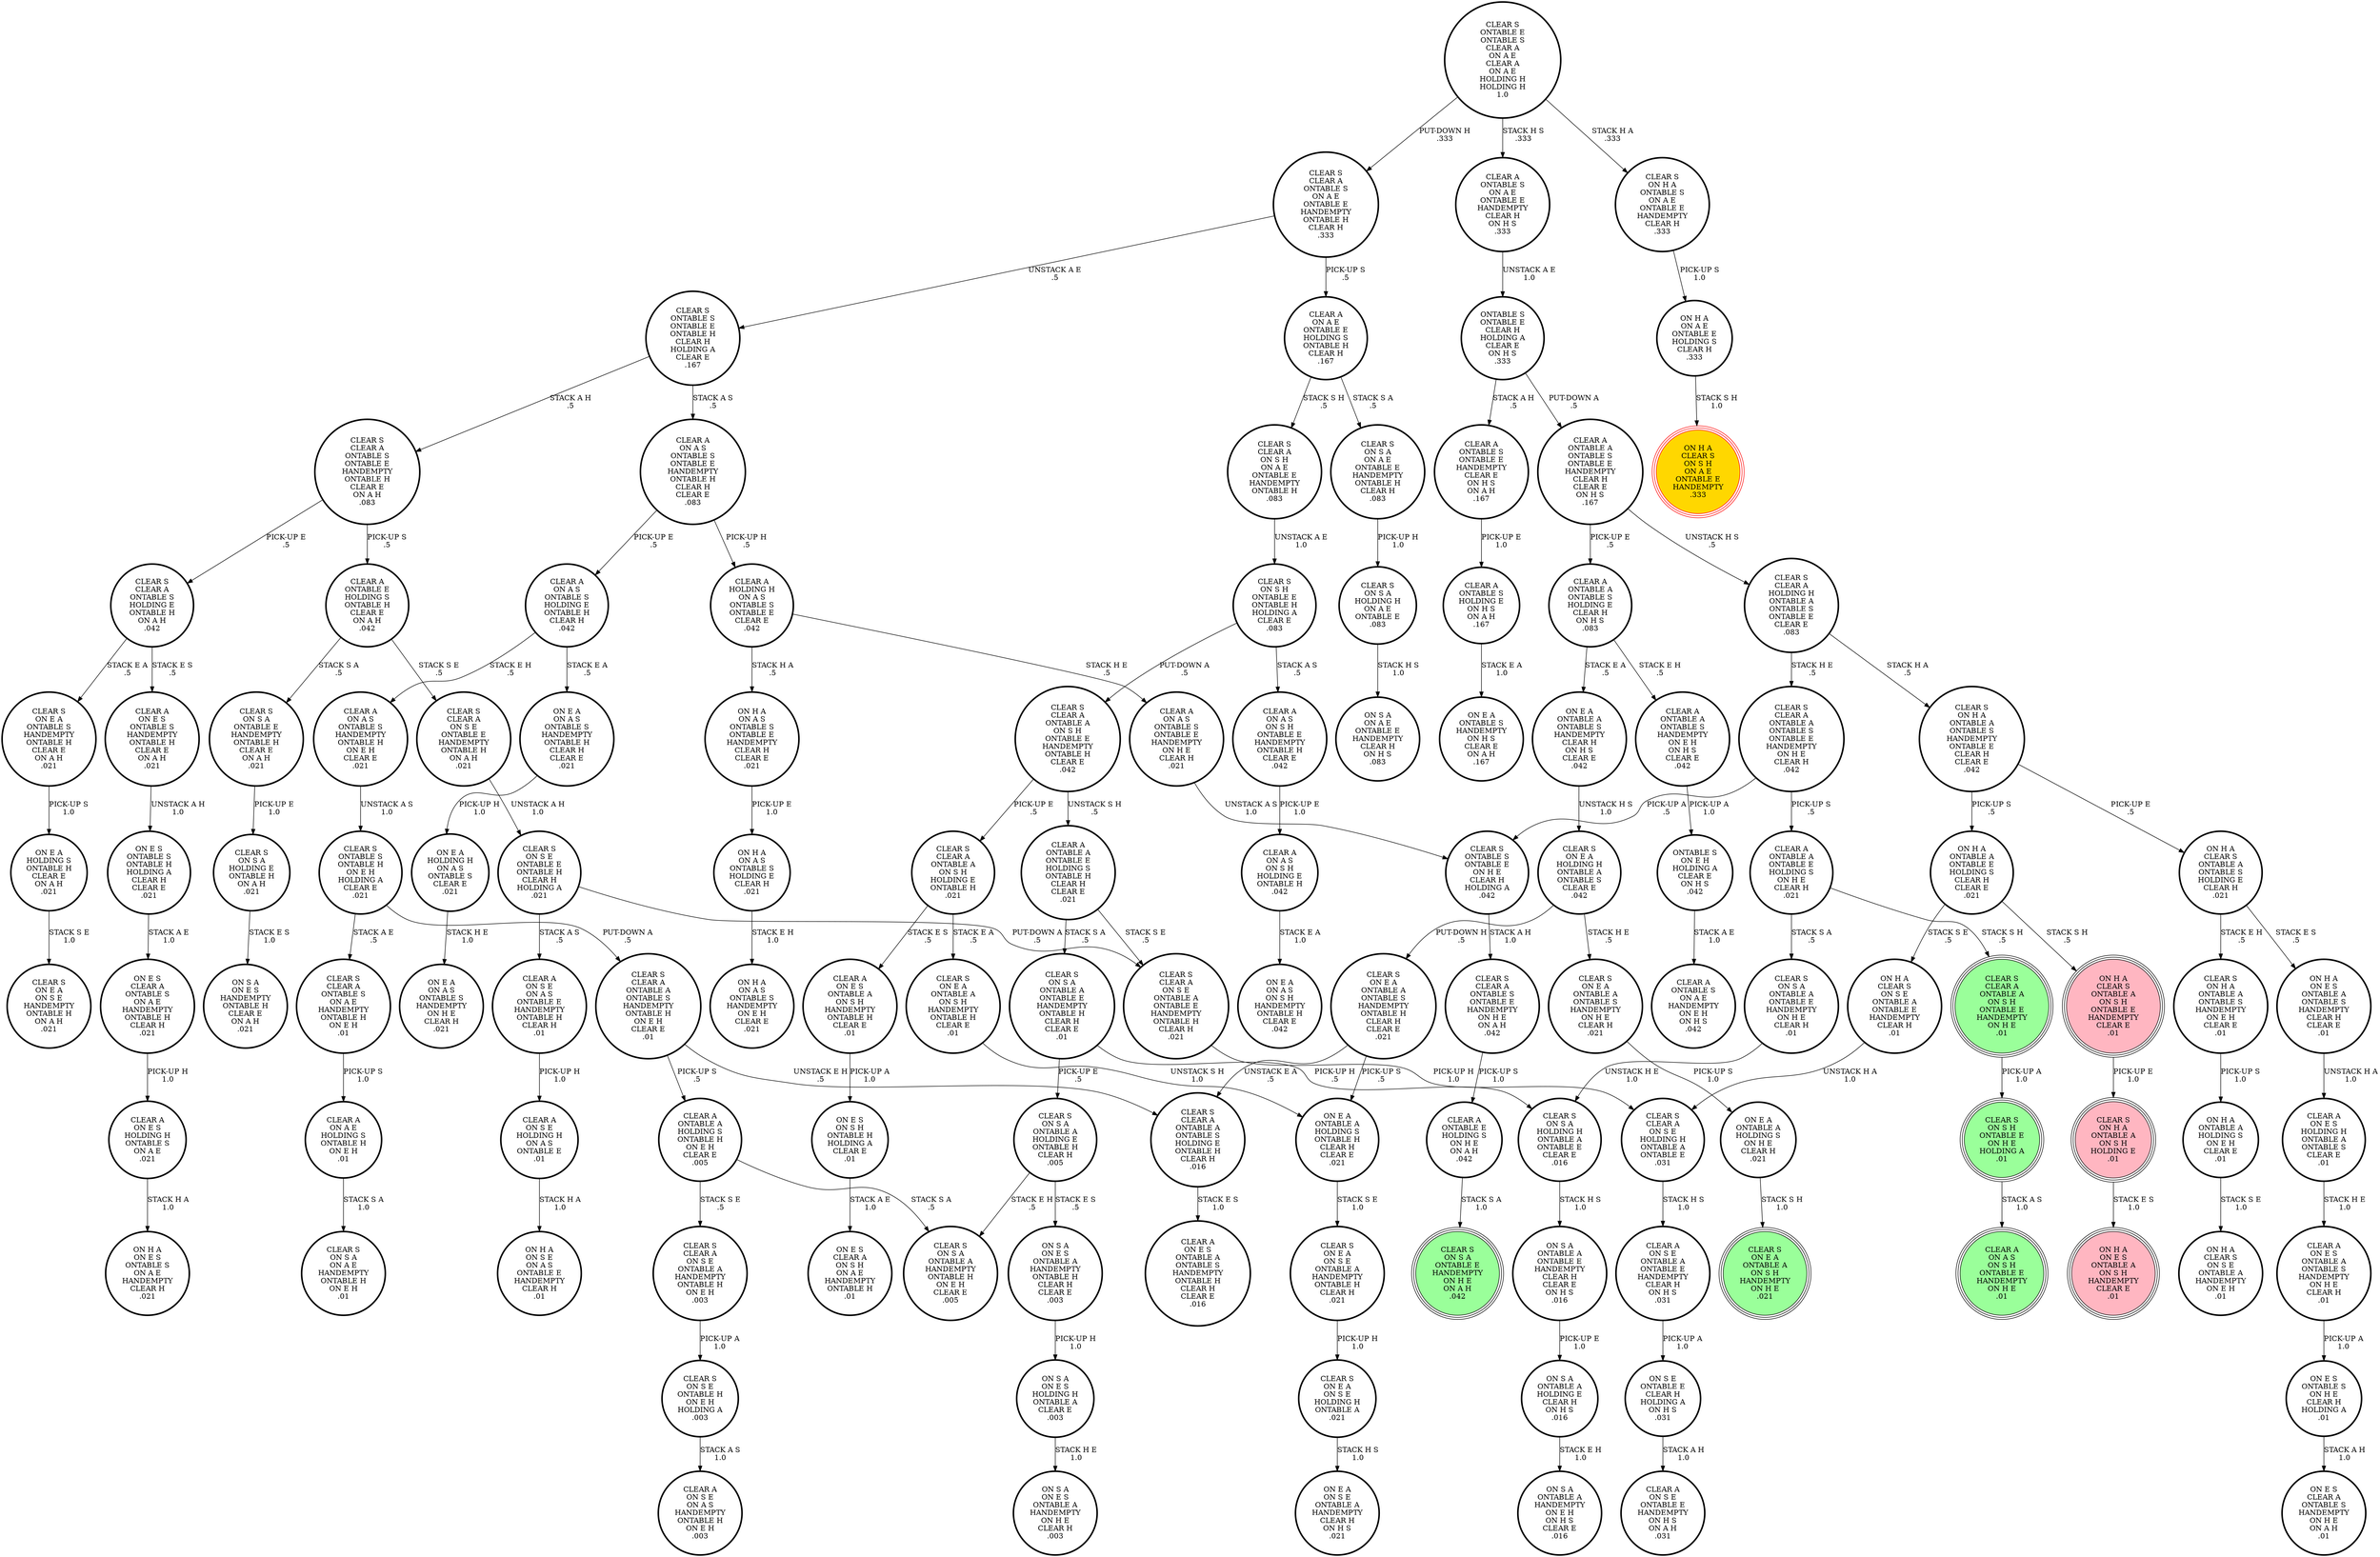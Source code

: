 digraph {
"CLEAR A\nON A S\nON S H\nHOLDING E\nONTABLE H\n.042\n" -> "ON E A\nON A S\nON S H\nHANDEMPTY\nONTABLE H\nCLEAR E\n.042\n"[label="STACK E A\n1.0\n"];
"CLEAR A\nONTABLE A\nONTABLE E\nHOLDING S\nON H E\nCLEAR H\n.021\n" -> "CLEAR S\nON S A\nONTABLE A\nONTABLE E\nHANDEMPTY\nON H E\nCLEAR H\n.01\n"[label="STACK S A\n.5\n"];
"CLEAR A\nONTABLE A\nONTABLE E\nHOLDING S\nON H E\nCLEAR H\n.021\n" -> "CLEAR S\nCLEAR A\nONTABLE A\nON S H\nONTABLE E\nHANDEMPTY\nON H E\n.01\n"[label="STACK S H\n.5\n"];
"ON H A\nON A E\nONTABLE E\nHOLDING S\nCLEAR H\n.333\n" -> "ON H A\nCLEAR S\nON S H\nON A E\nONTABLE E\nHANDEMPTY\n.333\n"[label="STACK S H\n1.0\n"];
"CLEAR S\nON H A\nONTABLE A\nONTABLE S\nHANDEMPTY\nONTABLE E\nCLEAR H\nCLEAR E\n.042\n" -> "ON H A\nONTABLE A\nONTABLE E\nHOLDING S\nCLEAR H\nCLEAR E\n.021\n"[label="PICK-UP S\n.5\n"];
"CLEAR S\nON H A\nONTABLE A\nONTABLE S\nHANDEMPTY\nONTABLE E\nCLEAR H\nCLEAR E\n.042\n" -> "ON H A\nCLEAR S\nONTABLE A\nONTABLE S\nHOLDING E\nCLEAR H\n.021\n"[label="PICK-UP E\n.5\n"];
"CLEAR S\nCLEAR A\nON S H\nON A E\nONTABLE E\nHANDEMPTY\nONTABLE H\n.083\n" -> "CLEAR S\nON S H\nONTABLE E\nONTABLE H\nHOLDING A\nCLEAR E\n.083\n"[label="UNSTACK A E\n1.0\n"];
"CLEAR S\nON E A\nONTABLE A\nONTABLE S\nHANDEMPTY\nON H E\nCLEAR H\n.021\n" -> "ON E A\nONTABLE A\nHOLDING S\nON H E\nCLEAR H\n.021\n"[label="PICK-UP S\n1.0\n"];
"ON E A\nHOLDING H\nON A S\nONTABLE S\nCLEAR E\n.021\n" -> "ON E A\nON A S\nONTABLE S\nHANDEMPTY\nON H E\nCLEAR H\n.021\n"[label="STACK H E\n1.0\n"];
"ON E A\nON A S\nONTABLE S\nHANDEMPTY\nONTABLE H\nCLEAR H\nCLEAR E\n.021\n" -> "ON E A\nHOLDING H\nON A S\nONTABLE S\nCLEAR E\n.021\n"[label="PICK-UP H\n1.0\n"];
"CLEAR S\nON S A\nONTABLE A\nONTABLE E\nHANDEMPTY\nON H E\nCLEAR H\n.01\n" -> "CLEAR S\nON S A\nHOLDING H\nONTABLE A\nONTABLE E\nCLEAR E\n.016\n"[label="UNSTACK H E\n1.0\n"];
"CLEAR S\nCLEAR A\nONTABLE A\nON S H\nONTABLE E\nHANDEMPTY\nON H E\n.01\n" -> "CLEAR S\nON S H\nONTABLE E\nON H E\nHOLDING A\n.01\n"[label="PICK-UP A\n1.0\n"];
"CLEAR S\nCLEAR A\nONTABLE A\nON S H\nHOLDING E\nONTABLE H\n.021\n" -> "CLEAR S\nON E A\nONTABLE A\nON S H\nHANDEMPTY\nONTABLE H\nCLEAR E\n.01\n"[label="STACK E A\n.5\n"];
"CLEAR S\nCLEAR A\nONTABLE A\nON S H\nHOLDING E\nONTABLE H\n.021\n" -> "CLEAR A\nON E S\nONTABLE A\nON S H\nHANDEMPTY\nONTABLE H\nCLEAR E\n.01\n"[label="STACK E S\n.5\n"];
"CLEAR S\nON E A\nON S E\nONTABLE A\nHANDEMPTY\nONTABLE H\nCLEAR H\n.021\n" -> "CLEAR S\nON E A\nON S E\nHOLDING H\nONTABLE A\n.021\n"[label="PICK-UP H\n1.0\n"];
"ON S A\nON E S\nONTABLE A\nHANDEMPTY\nONTABLE H\nCLEAR H\nCLEAR E\n.003\n" -> "ON S A\nON E S\nHOLDING H\nONTABLE A\nCLEAR E\n.003\n"[label="PICK-UP H\n1.0\n"];
"CLEAR S\nON E A\nON S E\nHOLDING H\nONTABLE A\n.021\n" -> "ON E A\nON S E\nONTABLE A\nHANDEMPTY\nCLEAR H\nON H S\n.021\n"[label="STACK H S\n1.0\n"];
"CLEAR S\nON S A\nHOLDING E\nONTABLE H\nON A H\n.021\n" -> "ON S A\nON E S\nHANDEMPTY\nONTABLE H\nCLEAR E\nON A H\n.021\n"[label="STACK E S\n1.0\n"];
"CLEAR A\nHOLDING H\nON A S\nONTABLE S\nONTABLE E\nCLEAR E\n.042\n" -> "CLEAR A\nON A S\nONTABLE S\nONTABLE E\nHANDEMPTY\nON H E\nCLEAR H\n.021\n"[label="STACK H E\n.5\n"];
"CLEAR A\nHOLDING H\nON A S\nONTABLE S\nONTABLE E\nCLEAR E\n.042\n" -> "ON H A\nON A S\nONTABLE S\nONTABLE E\nHANDEMPTY\nCLEAR H\nCLEAR E\n.021\n"[label="STACK H A\n.5\n"];
"ON H A\nCLEAR S\nONTABLE A\nONTABLE S\nHOLDING E\nCLEAR H\n.021\n" -> "CLEAR S\nON H A\nONTABLE A\nONTABLE S\nHANDEMPTY\nON E H\nCLEAR E\n.01\n"[label="STACK E H\n.5\n"];
"ON H A\nCLEAR S\nONTABLE A\nONTABLE S\nHOLDING E\nCLEAR H\n.021\n" -> "ON H A\nON E S\nONTABLE A\nONTABLE S\nHANDEMPTY\nCLEAR H\nCLEAR E\n.01\n"[label="STACK E S\n.5\n"];
"ON H A\nON A S\nONTABLE S\nHOLDING E\nCLEAR H\n.021\n" -> "ON H A\nON A S\nONTABLE S\nHANDEMPTY\nON E H\nCLEAR E\n.021\n"[label="STACK E H\n1.0\n"];
"ONTABLE S\nONTABLE E\nCLEAR H\nHOLDING A\nCLEAR E\nON H S\n.333\n" -> "CLEAR A\nONTABLE A\nONTABLE S\nONTABLE E\nHANDEMPTY\nCLEAR H\nCLEAR E\nON H S\n.167\n"[label="PUT-DOWN A\n.5\n"];
"ONTABLE S\nONTABLE E\nCLEAR H\nHOLDING A\nCLEAR E\nON H S\n.333\n" -> "CLEAR A\nONTABLE S\nONTABLE E\nHANDEMPTY\nCLEAR E\nON H S\nON A H\n.167\n"[label="STACK A H\n.5\n"];
"ON S A\nON E S\nHOLDING H\nONTABLE A\nCLEAR E\n.003\n" -> "ON S A\nON E S\nONTABLE A\nHANDEMPTY\nON H E\nCLEAR H\n.003\n"[label="STACK H E\n1.0\n"];
"CLEAR A\nONTABLE A\nHOLDING S\nONTABLE H\nON E H\nCLEAR E\n.005\n" -> "CLEAR S\nON S A\nONTABLE A\nHANDEMPTY\nONTABLE H\nON E H\nCLEAR E\n.005\n"[label="STACK S A\n.5\n"];
"CLEAR A\nONTABLE A\nHOLDING S\nONTABLE H\nON E H\nCLEAR E\n.005\n" -> "CLEAR S\nCLEAR A\nON S E\nONTABLE A\nHANDEMPTY\nONTABLE H\nON E H\n.003\n"[label="STACK S E\n.5\n"];
"CLEAR A\nONTABLE A\nONTABLE S\nHOLDING E\nCLEAR H\nON H S\n.083\n" -> "CLEAR A\nONTABLE A\nONTABLE S\nHANDEMPTY\nON E H\nON H S\nCLEAR E\n.042\n"[label="STACK E H\n.5\n"];
"CLEAR A\nONTABLE A\nONTABLE S\nHOLDING E\nCLEAR H\nON H S\n.083\n" -> "ON E A\nONTABLE A\nONTABLE S\nHANDEMPTY\nCLEAR H\nON H S\nCLEAR E\n.042\n"[label="STACK E A\n.5\n"];
"CLEAR A\nONTABLE A\nONTABLE E\nHOLDING S\nONTABLE H\nCLEAR H\nCLEAR E\n.021\n" -> "CLEAR S\nON S A\nONTABLE A\nONTABLE E\nHANDEMPTY\nONTABLE H\nCLEAR H\nCLEAR E\n.01\n"[label="STACK S A\n.5\n"];
"CLEAR A\nONTABLE A\nONTABLE E\nHOLDING S\nONTABLE H\nCLEAR H\nCLEAR E\n.021\n" -> "CLEAR S\nCLEAR A\nON S E\nONTABLE A\nONTABLE E\nHANDEMPTY\nONTABLE H\nCLEAR H\n.021\n"[label="STACK S E\n.5\n"];
"ON S A\nONTABLE A\nONTABLE E\nHANDEMPTY\nCLEAR H\nCLEAR E\nON H S\n.016\n" -> "ON S A\nONTABLE A\nHOLDING E\nCLEAR H\nON H S\n.016\n"[label="PICK-UP E\n1.0\n"];
"ON S E\nONTABLE E\nCLEAR H\nHOLDING A\nON H S\n.031\n" -> "CLEAR A\nON S E\nONTABLE E\nHANDEMPTY\nON H S\nON A H\n.031\n"[label="STACK A H\n1.0\n"];
"CLEAR S\nCLEAR A\nON S E\nONTABLE A\nHANDEMPTY\nONTABLE H\nON E H\n.003\n" -> "CLEAR S\nON S E\nONTABLE H\nON E H\nHOLDING A\n.003\n"[label="PICK-UP A\n1.0\n"];
"ON E A\nHOLDING S\nONTABLE H\nCLEAR E\nON A H\n.021\n" -> "CLEAR S\nON E A\nON S E\nHANDEMPTY\nONTABLE H\nON A H\n.021\n"[label="STACK S E\n1.0\n"];
"CLEAR A\nON A E\nONTABLE E\nHOLDING S\nONTABLE H\nCLEAR H\n.167\n" -> "CLEAR S\nCLEAR A\nON S H\nON A E\nONTABLE E\nHANDEMPTY\nONTABLE H\n.083\n"[label="STACK S H\n.5\n"];
"CLEAR A\nON A E\nONTABLE E\nHOLDING S\nONTABLE H\nCLEAR H\n.167\n" -> "CLEAR S\nON S A\nON A E\nONTABLE E\nHANDEMPTY\nONTABLE H\nCLEAR H\n.083\n"[label="STACK S A\n.5\n"];
"CLEAR S\nONTABLE E\nONTABLE S\nCLEAR A\nON A E\nCLEAR A\nON A E\nHOLDING H\nHOLDING H\n1.0\n" -> "CLEAR S\nCLEAR A\nONTABLE S\nON A E\nONTABLE E\nHANDEMPTY\nONTABLE H\nCLEAR H\n.333\n"[label="PUT-DOWN H\n.333\n"];
"CLEAR S\nONTABLE E\nONTABLE S\nCLEAR A\nON A E\nCLEAR A\nON A E\nHOLDING H\nHOLDING H\n1.0\n" -> "CLEAR S\nON H A\nONTABLE S\nON A E\nONTABLE E\nHANDEMPTY\nCLEAR H\n.333\n"[label="STACK H A\n.333\n"];
"CLEAR S\nONTABLE E\nONTABLE S\nCLEAR A\nON A E\nCLEAR A\nON A E\nHOLDING H\nHOLDING H\n1.0\n" -> "CLEAR A\nONTABLE S\nON A E\nONTABLE E\nHANDEMPTY\nCLEAR H\nON H S\n.333\n"[label="STACK H S\n.333\n"];
"CLEAR A\nON E S\nHOLDING H\nONTABLE A\nONTABLE S\nCLEAR E\n.01\n" -> "CLEAR A\nON E S\nONTABLE A\nONTABLE S\nHANDEMPTY\nON H E\nCLEAR H\n.01\n"[label="STACK H E\n1.0\n"];
"CLEAR S\nCLEAR A\nONTABLE S\nONTABLE E\nHANDEMPTY\nONTABLE H\nCLEAR E\nON A H\n.083\n" -> "CLEAR A\nONTABLE E\nHOLDING S\nONTABLE H\nCLEAR E\nON A H\n.042\n"[label="PICK-UP S\n.5\n"];
"CLEAR S\nCLEAR A\nONTABLE S\nONTABLE E\nHANDEMPTY\nONTABLE H\nCLEAR E\nON A H\n.083\n" -> "CLEAR S\nCLEAR A\nONTABLE S\nHOLDING E\nONTABLE H\nON A H\n.042\n"[label="PICK-UP E\n.5\n"];
"CLEAR A\nON A S\nONTABLE S\nHANDEMPTY\nONTABLE H\nON E H\nCLEAR E\n.021\n" -> "CLEAR S\nONTABLE S\nONTABLE H\nON E H\nHOLDING A\nCLEAR E\n.021\n"[label="UNSTACK A S\n1.0\n"];
"CLEAR S\nON S A\nON A E\nONTABLE E\nHANDEMPTY\nONTABLE H\nCLEAR H\n.083\n" -> "CLEAR S\nON S A\nHOLDING H\nON A E\nONTABLE E\n.083\n"[label="PICK-UP H\n1.0\n"];
"CLEAR A\nON A S\nONTABLE S\nHOLDING E\nONTABLE H\nCLEAR H\n.042\n" -> "ON E A\nON A S\nONTABLE S\nHANDEMPTY\nONTABLE H\nCLEAR H\nCLEAR E\n.021\n"[label="STACK E A\n.5\n"];
"CLEAR A\nON A S\nONTABLE S\nHOLDING E\nONTABLE H\nCLEAR H\n.042\n" -> "CLEAR A\nON A S\nONTABLE S\nHANDEMPTY\nONTABLE H\nON E H\nCLEAR E\n.021\n"[label="STACK E H\n.5\n"];
"CLEAR A\nONTABLE A\nONTABLE S\nONTABLE E\nHANDEMPTY\nCLEAR H\nCLEAR E\nON H S\n.167\n" -> "CLEAR S\nCLEAR A\nHOLDING H\nONTABLE A\nONTABLE S\nONTABLE E\nCLEAR E\n.083\n"[label="UNSTACK H S\n.5\n"];
"CLEAR A\nONTABLE A\nONTABLE S\nONTABLE E\nHANDEMPTY\nCLEAR H\nCLEAR E\nON H S\n.167\n" -> "CLEAR A\nONTABLE A\nONTABLE S\nHOLDING E\nCLEAR H\nON H S\n.083\n"[label="PICK-UP E\n.5\n"];
"ON E A\nONTABLE A\nHOLDING S\nON H E\nCLEAR H\n.021\n" -> "CLEAR S\nON E A\nONTABLE A\nON S H\nHANDEMPTY\nON H E\n.021\n"[label="STACK S H\n1.0\n"];
"CLEAR S\nON E A\nHOLDING H\nONTABLE A\nONTABLE S\nCLEAR E\n.042\n" -> "CLEAR S\nON E A\nONTABLE A\nONTABLE S\nHANDEMPTY\nON H E\nCLEAR H\n.021\n"[label="STACK H E\n.5\n"];
"CLEAR S\nON E A\nHOLDING H\nONTABLE A\nONTABLE S\nCLEAR E\n.042\n" -> "CLEAR S\nON E A\nONTABLE A\nONTABLE S\nHANDEMPTY\nONTABLE H\nCLEAR H\nCLEAR E\n.021\n"[label="PUT-DOWN H\n.5\n"];
"ON E S\nCLEAR A\nONTABLE S\nON A E\nHANDEMPTY\nONTABLE H\nCLEAR H\n.021\n" -> "CLEAR A\nON E S\nHOLDING H\nONTABLE S\nON A E\n.021\n"[label="PICK-UP H\n1.0\n"];
"CLEAR S\nONTABLE S\nONTABLE H\nON E H\nHOLDING A\nCLEAR E\n.021\n" -> "CLEAR S\nCLEAR A\nONTABLE S\nON A E\nHANDEMPTY\nONTABLE H\nON E H\n.01\n"[label="STACK A E\n.5\n"];
"CLEAR S\nONTABLE S\nONTABLE H\nON E H\nHOLDING A\nCLEAR E\n.021\n" -> "CLEAR S\nCLEAR A\nONTABLE A\nONTABLE S\nHANDEMPTY\nONTABLE H\nON E H\nCLEAR E\n.01\n"[label="PUT-DOWN A\n.5\n"];
"CLEAR S\nON S E\nONTABLE H\nON E H\nHOLDING A\n.003\n" -> "CLEAR A\nON S E\nON A S\nHANDEMPTY\nONTABLE H\nON E H\n.003\n"[label="STACK A S\n1.0\n"];
"ON E S\nON S H\nONTABLE H\nHOLDING A\nCLEAR E\n.01\n" -> "ON E S\nCLEAR A\nON S H\nON A E\nHANDEMPTY\nONTABLE H\n.01\n"[label="STACK A E\n1.0\n"];
"CLEAR S\nON E A\nONTABLE A\nON S H\nHANDEMPTY\nONTABLE H\nCLEAR E\n.01\n" -> "ON E A\nONTABLE A\nHOLDING S\nONTABLE H\nCLEAR H\nCLEAR E\n.021\n"[label="UNSTACK S H\n1.0\n"];
"CLEAR S\nCLEAR A\nONTABLE A\nONTABLE S\nHANDEMPTY\nONTABLE H\nON E H\nCLEAR E\n.01\n" -> "CLEAR S\nCLEAR A\nONTABLE A\nONTABLE S\nHOLDING E\nONTABLE H\nCLEAR H\n.016\n"[label="UNSTACK E H\n.5\n"];
"CLEAR S\nCLEAR A\nONTABLE A\nONTABLE S\nHANDEMPTY\nONTABLE H\nON E H\nCLEAR E\n.01\n" -> "CLEAR A\nONTABLE A\nHOLDING S\nONTABLE H\nON E H\nCLEAR E\n.005\n"[label="PICK-UP S\n.5\n"];
"CLEAR S\nON S H\nONTABLE E\nON H E\nHOLDING A\n.01\n" -> "CLEAR A\nON A S\nON S H\nONTABLE E\nHANDEMPTY\nON H E\n.01\n"[label="STACK A S\n1.0\n"];
"CLEAR S\nCLEAR A\nON S E\nONTABLE E\nHANDEMPTY\nONTABLE H\nON A H\n.021\n" -> "CLEAR S\nON S E\nONTABLE E\nONTABLE H\nCLEAR H\nHOLDING A\n.021\n"[label="UNSTACK A H\n1.0\n"];
"CLEAR A\nONTABLE S\nONTABLE E\nHANDEMPTY\nCLEAR E\nON H S\nON A H\n.167\n" -> "CLEAR A\nONTABLE S\nHOLDING E\nON H S\nON A H\n.167\n"[label="PICK-UP E\n1.0\n"];
"CLEAR A\nON A E\nHOLDING S\nONTABLE H\nON E H\n.01\n" -> "CLEAR S\nON S A\nON A E\nHANDEMPTY\nONTABLE H\nON E H\n.01\n"[label="STACK S A\n1.0\n"];
"CLEAR S\nON S A\nHOLDING H\nONTABLE A\nONTABLE E\nCLEAR E\n.016\n" -> "ON S A\nONTABLE A\nONTABLE E\nHANDEMPTY\nCLEAR H\nCLEAR E\nON H S\n.016\n"[label="STACK H S\n1.0\n"];
"CLEAR S\nCLEAR A\nONTABLE S\nHOLDING E\nONTABLE H\nON A H\n.042\n" -> "CLEAR S\nON E A\nONTABLE S\nHANDEMPTY\nONTABLE H\nCLEAR E\nON A H\n.021\n"[label="STACK E A\n.5\n"];
"CLEAR S\nCLEAR A\nONTABLE S\nHOLDING E\nONTABLE H\nON A H\n.042\n" -> "CLEAR A\nON E S\nONTABLE S\nHANDEMPTY\nONTABLE H\nCLEAR E\nON A H\n.021\n"[label="STACK E S\n.5\n"];
"ON H A\nCLEAR S\nON S E\nONTABLE A\nONTABLE E\nHANDEMPTY\nCLEAR H\n.01\n" -> "CLEAR S\nCLEAR A\nON S E\nHOLDING H\nONTABLE A\nONTABLE E\n.031\n"[label="UNSTACK H A\n1.0\n"];
"CLEAR S\nON S A\nONTABLE A\nONTABLE E\nHANDEMPTY\nONTABLE H\nCLEAR H\nCLEAR E\n.01\n" -> "CLEAR S\nON S A\nONTABLE A\nHOLDING E\nONTABLE H\nCLEAR H\n.005\n"[label="PICK-UP E\n.5\n"];
"CLEAR S\nON S A\nONTABLE A\nONTABLE E\nHANDEMPTY\nONTABLE H\nCLEAR H\nCLEAR E\n.01\n" -> "CLEAR S\nON S A\nHOLDING H\nONTABLE A\nONTABLE E\nCLEAR E\n.016\n"[label="PICK-UP H\n.5\n"];
"CLEAR S\nCLEAR A\nONTABLE S\nONTABLE E\nHANDEMPTY\nON H E\nON A H\n.042\n" -> "CLEAR A\nONTABLE E\nHOLDING S\nON H E\nON A H\n.042\n"[label="PICK-UP S\n1.0\n"];
"CLEAR A\nON S E\nONTABLE A\nONTABLE E\nHANDEMPTY\nCLEAR H\nON H S\n.031\n" -> "ON S E\nONTABLE E\nCLEAR H\nHOLDING A\nON H S\n.031\n"[label="PICK-UP A\n1.0\n"];
"CLEAR S\nON S H\nONTABLE E\nONTABLE H\nHOLDING A\nCLEAR E\n.083\n" -> "CLEAR A\nON A S\nON S H\nONTABLE E\nHANDEMPTY\nONTABLE H\nCLEAR E\n.042\n"[label="STACK A S\n.5\n"];
"CLEAR S\nON S H\nONTABLE E\nONTABLE H\nHOLDING A\nCLEAR E\n.083\n" -> "CLEAR S\nCLEAR A\nONTABLE A\nON S H\nONTABLE E\nHANDEMPTY\nONTABLE H\nCLEAR E\n.042\n"[label="PUT-DOWN A\n.5\n"];
"CLEAR S\nCLEAR A\nON S E\nONTABLE A\nONTABLE E\nHANDEMPTY\nONTABLE H\nCLEAR H\n.021\n" -> "CLEAR S\nCLEAR A\nON S E\nHOLDING H\nONTABLE A\nONTABLE E\n.031\n"[label="PICK-UP H\n1.0\n"];
"CLEAR A\nON A S\nONTABLE S\nONTABLE E\nHANDEMPTY\nONTABLE H\nCLEAR H\nCLEAR E\n.083\n" -> "CLEAR A\nON A S\nONTABLE S\nHOLDING E\nONTABLE H\nCLEAR H\n.042\n"[label="PICK-UP E\n.5\n"];
"CLEAR A\nON A S\nONTABLE S\nONTABLE E\nHANDEMPTY\nONTABLE H\nCLEAR H\nCLEAR E\n.083\n" -> "CLEAR A\nHOLDING H\nON A S\nONTABLE S\nONTABLE E\nCLEAR E\n.042\n"[label="PICK-UP H\n.5\n"];
"CLEAR A\nON E S\nONTABLE A\nON S H\nHANDEMPTY\nONTABLE H\nCLEAR E\n.01\n" -> "ON E S\nON S H\nONTABLE H\nHOLDING A\nCLEAR E\n.01\n"[label="PICK-UP A\n1.0\n"];
"CLEAR S\nCLEAR A\nONTABLE S\nON A E\nONTABLE E\nHANDEMPTY\nONTABLE H\nCLEAR H\n.333\n" -> "CLEAR S\nONTABLE S\nONTABLE E\nONTABLE H\nCLEAR H\nHOLDING A\nCLEAR E\n.167\n"[label="UNSTACK A E\n.5\n"];
"CLEAR S\nCLEAR A\nONTABLE S\nON A E\nONTABLE E\nHANDEMPTY\nONTABLE H\nCLEAR H\n.333\n" -> "CLEAR A\nON A E\nONTABLE E\nHOLDING S\nONTABLE H\nCLEAR H\n.167\n"[label="PICK-UP S\n.5\n"];
"CLEAR A\nON E S\nONTABLE S\nHANDEMPTY\nONTABLE H\nCLEAR E\nON A H\n.021\n" -> "ON E S\nONTABLE S\nONTABLE H\nHOLDING A\nCLEAR H\nCLEAR E\n.021\n"[label="UNSTACK A H\n1.0\n"];
"CLEAR A\nON S E\nHOLDING H\nON A S\nONTABLE E\n.01\n" -> "ON H A\nON S E\nON A S\nONTABLE E\nHANDEMPTY\nCLEAR H\n.01\n"[label="STACK H A\n1.0\n"];
"ON H A\nON A S\nONTABLE S\nONTABLE E\nHANDEMPTY\nCLEAR H\nCLEAR E\n.021\n" -> "ON H A\nON A S\nONTABLE S\nHOLDING E\nCLEAR H\n.021\n"[label="PICK-UP E\n1.0\n"];
"CLEAR S\nON H A\nONTABLE A\nON S H\nHOLDING E\n.01\n" -> "ON H A\nON E S\nONTABLE A\nON S H\nHANDEMPTY\nCLEAR E\n.01\n"[label="STACK E S\n1.0\n"];
"ONTABLE S\nON E H\nHOLDING A\nCLEAR E\nON H S\n.042\n" -> "CLEAR A\nONTABLE S\nON A E\nHANDEMPTY\nON E H\nON H S\n.042\n"[label="STACK A E\n1.0\n"];
"CLEAR A\nONTABLE S\nON A E\nONTABLE E\nHANDEMPTY\nCLEAR H\nON H S\n.333\n" -> "ONTABLE S\nONTABLE E\nCLEAR H\nHOLDING A\nCLEAR E\nON H S\n.333\n"[label="UNSTACK A E\n1.0\n"];
"CLEAR S\nON S E\nONTABLE E\nONTABLE H\nCLEAR H\nHOLDING A\n.021\n" -> "CLEAR A\nON S E\nON A S\nONTABLE E\nHANDEMPTY\nONTABLE H\nCLEAR H\n.01\n"[label="STACK A S\n.5\n"];
"CLEAR S\nON S E\nONTABLE E\nONTABLE H\nCLEAR H\nHOLDING A\n.021\n" -> "CLEAR S\nCLEAR A\nON S E\nONTABLE A\nONTABLE E\nHANDEMPTY\nONTABLE H\nCLEAR H\n.021\n"[label="PUT-DOWN A\n.5\n"];
"CLEAR S\nONTABLE S\nONTABLE E\nONTABLE H\nCLEAR H\nHOLDING A\nCLEAR E\n.167\n" -> "CLEAR S\nCLEAR A\nONTABLE S\nONTABLE E\nHANDEMPTY\nONTABLE H\nCLEAR E\nON A H\n.083\n"[label="STACK A H\n.5\n"];
"CLEAR S\nONTABLE S\nONTABLE E\nONTABLE H\nCLEAR H\nHOLDING A\nCLEAR E\n.167\n" -> "CLEAR A\nON A S\nONTABLE S\nONTABLE E\nHANDEMPTY\nONTABLE H\nCLEAR H\nCLEAR E\n.083\n"[label="STACK A S\n.5\n"];
"CLEAR S\nCLEAR A\nONTABLE A\nONTABLE S\nONTABLE E\nHANDEMPTY\nON H E\nCLEAR H\n.042\n" -> "CLEAR S\nONTABLE S\nONTABLE E\nON H E\nCLEAR H\nHOLDING A\n.042\n"[label="PICK-UP A\n.5\n"];
"CLEAR S\nCLEAR A\nONTABLE A\nONTABLE S\nONTABLE E\nHANDEMPTY\nON H E\nCLEAR H\n.042\n" -> "CLEAR A\nONTABLE A\nONTABLE E\nHOLDING S\nON H E\nCLEAR H\n.021\n"[label="PICK-UP S\n.5\n"];
"CLEAR A\nON E S\nHOLDING H\nONTABLE S\nON A E\n.021\n" -> "ON H A\nON E S\nONTABLE S\nON A E\nHANDEMPTY\nCLEAR H\n.021\n"[label="STACK H A\n1.0\n"];
"CLEAR A\nON E S\nONTABLE A\nONTABLE S\nHANDEMPTY\nON H E\nCLEAR H\n.01\n" -> "ON E S\nONTABLE S\nON H E\nCLEAR H\nHOLDING A\n.01\n"[label="PICK-UP A\n1.0\n"];
"CLEAR A\nONTABLE E\nHOLDING S\nONTABLE H\nCLEAR E\nON A H\n.042\n" -> "CLEAR S\nCLEAR A\nON S E\nONTABLE E\nHANDEMPTY\nONTABLE H\nON A H\n.021\n"[label="STACK S E\n.5\n"];
"CLEAR A\nONTABLE E\nHOLDING S\nONTABLE H\nCLEAR E\nON A H\n.042\n" -> "CLEAR S\nON S A\nONTABLE E\nHANDEMPTY\nONTABLE H\nCLEAR E\nON A H\n.021\n"[label="STACK S A\n.5\n"];
"CLEAR S\nON S A\nHOLDING H\nON A E\nONTABLE E\n.083\n" -> "ON S A\nON A E\nONTABLE E\nHANDEMPTY\nCLEAR H\nON H S\n.083\n"[label="STACK H S\n1.0\n"];
"CLEAR S\nCLEAR A\nHOLDING H\nONTABLE A\nONTABLE S\nONTABLE E\nCLEAR E\n.083\n" -> "CLEAR S\nON H A\nONTABLE A\nONTABLE S\nHANDEMPTY\nONTABLE E\nCLEAR H\nCLEAR E\n.042\n"[label="STACK H A\n.5\n"];
"CLEAR S\nCLEAR A\nHOLDING H\nONTABLE A\nONTABLE S\nONTABLE E\nCLEAR E\n.083\n" -> "CLEAR S\nCLEAR A\nONTABLE A\nONTABLE S\nONTABLE E\nHANDEMPTY\nON H E\nCLEAR H\n.042\n"[label="STACK H E\n.5\n"];
"CLEAR S\nCLEAR A\nON S E\nHOLDING H\nONTABLE A\nONTABLE E\n.031\n" -> "CLEAR A\nON S E\nONTABLE A\nONTABLE E\nHANDEMPTY\nCLEAR H\nON H S\n.031\n"[label="STACK H S\n1.0\n"];
"ON H A\nONTABLE A\nONTABLE E\nHOLDING S\nCLEAR H\nCLEAR E\n.021\n" -> "ON H A\nCLEAR S\nON S E\nONTABLE A\nONTABLE E\nHANDEMPTY\nCLEAR H\n.01\n"[label="STACK S E\n.5\n"];
"ON H A\nONTABLE A\nONTABLE E\nHOLDING S\nCLEAR H\nCLEAR E\n.021\n" -> "ON H A\nCLEAR S\nONTABLE A\nON S H\nONTABLE E\nHANDEMPTY\nCLEAR E\n.01\n"[label="STACK S H\n.5\n"];
"CLEAR S\nCLEAR A\nONTABLE S\nON A E\nHANDEMPTY\nONTABLE H\nON E H\n.01\n" -> "CLEAR A\nON A E\nHOLDING S\nONTABLE H\nON E H\n.01\n"[label="PICK-UP S\n1.0\n"];
"CLEAR A\nON A S\nONTABLE S\nONTABLE E\nHANDEMPTY\nON H E\nCLEAR H\n.021\n" -> "CLEAR S\nONTABLE S\nONTABLE E\nON H E\nCLEAR H\nHOLDING A\n.042\n"[label="UNSTACK A S\n1.0\n"];
"ON E S\nONTABLE S\nON H E\nCLEAR H\nHOLDING A\n.01\n" -> "ON E S\nCLEAR A\nONTABLE S\nHANDEMPTY\nON H E\nON A H\n.01\n"[label="STACK A H\n1.0\n"];
"CLEAR A\nONTABLE E\nHOLDING S\nON H E\nON A H\n.042\n" -> "CLEAR S\nON S A\nONTABLE E\nHANDEMPTY\nON H E\nON A H\n.042\n"[label="STACK S A\n1.0\n"];
"CLEAR A\nON A S\nON S H\nONTABLE E\nHANDEMPTY\nONTABLE H\nCLEAR E\n.042\n" -> "CLEAR A\nON A S\nON S H\nHOLDING E\nONTABLE H\n.042\n"[label="PICK-UP E\n1.0\n"];
"ON H A\nON E S\nONTABLE A\nONTABLE S\nHANDEMPTY\nCLEAR H\nCLEAR E\n.01\n" -> "CLEAR A\nON E S\nHOLDING H\nONTABLE A\nONTABLE S\nCLEAR E\n.01\n"[label="UNSTACK H A\n1.0\n"];
"CLEAR S\nON E A\nONTABLE S\nHANDEMPTY\nONTABLE H\nCLEAR E\nON A H\n.021\n" -> "ON E A\nHOLDING S\nONTABLE H\nCLEAR E\nON A H\n.021\n"[label="PICK-UP S\n1.0\n"];
"CLEAR S\nON S A\nONTABLE E\nHANDEMPTY\nONTABLE H\nCLEAR E\nON A H\n.021\n" -> "CLEAR S\nON S A\nHOLDING E\nONTABLE H\nON A H\n.021\n"[label="PICK-UP E\n1.0\n"];
"ON E A\nONTABLE A\nHOLDING S\nONTABLE H\nCLEAR H\nCLEAR E\n.021\n" -> "CLEAR S\nON E A\nON S E\nONTABLE A\nHANDEMPTY\nONTABLE H\nCLEAR H\n.021\n"[label="STACK S E\n1.0\n"];
"CLEAR S\nON E A\nONTABLE A\nONTABLE S\nHANDEMPTY\nONTABLE H\nCLEAR H\nCLEAR E\n.021\n" -> "ON E A\nONTABLE A\nHOLDING S\nONTABLE H\nCLEAR H\nCLEAR E\n.021\n"[label="PICK-UP S\n.5\n"];
"CLEAR S\nON E A\nONTABLE A\nONTABLE S\nHANDEMPTY\nONTABLE H\nCLEAR H\nCLEAR E\n.021\n" -> "CLEAR S\nCLEAR A\nONTABLE A\nONTABLE S\nHOLDING E\nONTABLE H\nCLEAR H\n.016\n"[label="UNSTACK E A\n.5\n"];
"ON H A\nONTABLE A\nHOLDING S\nON E H\nCLEAR E\n.01\n" -> "ON H A\nCLEAR S\nON S E\nONTABLE A\nHANDEMPTY\nON E H\n.01\n"[label="STACK S E\n1.0\n"];
"CLEAR A\nONTABLE A\nONTABLE S\nHANDEMPTY\nON E H\nON H S\nCLEAR E\n.042\n" -> "ONTABLE S\nON E H\nHOLDING A\nCLEAR E\nON H S\n.042\n"[label="PICK-UP A\n1.0\n"];
"ON E S\nONTABLE S\nONTABLE H\nHOLDING A\nCLEAR H\nCLEAR E\n.021\n" -> "ON E S\nCLEAR A\nONTABLE S\nON A E\nHANDEMPTY\nONTABLE H\nCLEAR H\n.021\n"[label="STACK A E\n1.0\n"];
"CLEAR A\nON S E\nON A S\nONTABLE E\nHANDEMPTY\nONTABLE H\nCLEAR H\n.01\n" -> "CLEAR A\nON S E\nHOLDING H\nON A S\nONTABLE E\n.01\n"[label="PICK-UP H\n1.0\n"];
"CLEAR S\nON S A\nONTABLE A\nHOLDING E\nONTABLE H\nCLEAR H\n.005\n" -> "CLEAR S\nON S A\nONTABLE A\nHANDEMPTY\nONTABLE H\nON E H\nCLEAR E\n.005\n"[label="STACK E H\n.5\n"];
"CLEAR S\nON S A\nONTABLE A\nHOLDING E\nONTABLE H\nCLEAR H\n.005\n" -> "ON S A\nON E S\nONTABLE A\nHANDEMPTY\nONTABLE H\nCLEAR H\nCLEAR E\n.003\n"[label="STACK E S\n.5\n"];
"CLEAR S\nCLEAR A\nONTABLE A\nONTABLE S\nHOLDING E\nONTABLE H\nCLEAR H\n.016\n" -> "CLEAR A\nON E S\nONTABLE A\nONTABLE S\nHANDEMPTY\nONTABLE H\nCLEAR H\nCLEAR E\n.016\n"[label="STACK E S\n1.0\n"];
"CLEAR S\nON H A\nONTABLE S\nON A E\nONTABLE E\nHANDEMPTY\nCLEAR H\n.333\n" -> "ON H A\nON A E\nONTABLE E\nHOLDING S\nCLEAR H\n.333\n"[label="PICK-UP S\n1.0\n"];
"ON E A\nONTABLE A\nONTABLE S\nHANDEMPTY\nCLEAR H\nON H S\nCLEAR E\n.042\n" -> "CLEAR S\nON E A\nHOLDING H\nONTABLE A\nONTABLE S\nCLEAR E\n.042\n"[label="UNSTACK H S\n1.0\n"];
"ON S A\nONTABLE A\nHOLDING E\nCLEAR H\nON H S\n.016\n" -> "ON S A\nONTABLE A\nHANDEMPTY\nON E H\nON H S\nCLEAR E\n.016\n"[label="STACK E H\n1.0\n"];
"CLEAR S\nCLEAR A\nONTABLE A\nON S H\nONTABLE E\nHANDEMPTY\nONTABLE H\nCLEAR E\n.042\n" -> "CLEAR S\nCLEAR A\nONTABLE A\nON S H\nHOLDING E\nONTABLE H\n.021\n"[label="PICK-UP E\n.5\n"];
"CLEAR S\nCLEAR A\nONTABLE A\nON S H\nONTABLE E\nHANDEMPTY\nONTABLE H\nCLEAR E\n.042\n" -> "CLEAR A\nONTABLE A\nONTABLE E\nHOLDING S\nONTABLE H\nCLEAR H\nCLEAR E\n.021\n"[label="UNSTACK S H\n.5\n"];
"ON H A\nCLEAR S\nONTABLE A\nON S H\nONTABLE E\nHANDEMPTY\nCLEAR E\n.01\n" -> "CLEAR S\nON H A\nONTABLE A\nON S H\nHOLDING E\n.01\n"[label="PICK-UP E\n1.0\n"];
"CLEAR A\nONTABLE S\nHOLDING E\nON H S\nON A H\n.167\n" -> "ON E A\nONTABLE S\nHANDEMPTY\nON H S\nCLEAR E\nON A H\n.167\n"[label="STACK E A\n1.0\n"];
"CLEAR S\nON H A\nONTABLE A\nONTABLE S\nHANDEMPTY\nON E H\nCLEAR E\n.01\n" -> "ON H A\nONTABLE A\nHOLDING S\nON E H\nCLEAR E\n.01\n"[label="PICK-UP S\n1.0\n"];
"CLEAR S\nONTABLE S\nONTABLE E\nON H E\nCLEAR H\nHOLDING A\n.042\n" -> "CLEAR S\nCLEAR A\nONTABLE S\nONTABLE E\nHANDEMPTY\nON H E\nON A H\n.042\n"[label="STACK A H\n1.0\n"];
"CLEAR S\nON S A\nONTABLE A\nHANDEMPTY\nONTABLE H\nON E H\nCLEAR E\n.005\n" [shape=circle, penwidth=3];
"CLEAR A\nON A S\nON S H\nONTABLE E\nHANDEMPTY\nON H E\n.01\n" [shape=circle, style=filled, fillcolor=palegreen1, peripheries=3];
"ON H A\nON E S\nONTABLE S\nON A E\nHANDEMPTY\nCLEAR H\n.021\n" [shape=circle, penwidth=3];
"ON S A\nON E S\nHANDEMPTY\nONTABLE H\nCLEAR E\nON A H\n.021\n" [shape=circle, penwidth=3];
"ON E A\nON A S\nON S H\nHANDEMPTY\nONTABLE H\nCLEAR E\n.042\n" [shape=circle, penwidth=3];
"ON E S\nCLEAR A\nONTABLE S\nHANDEMPTY\nON H E\nON A H\n.01\n" [shape=circle, penwidth=3];
"ON E S\nCLEAR A\nON S H\nON A E\nHANDEMPTY\nONTABLE H\n.01\n" [shape=circle, penwidth=3];
"ON E A\nON S E\nONTABLE A\nHANDEMPTY\nCLEAR H\nON H S\n.021\n" [shape=circle, penwidth=3];
"CLEAR S\nON S A\nON A E\nHANDEMPTY\nONTABLE H\nON E H\n.01\n" [shape=circle, penwidth=3];
"ON S A\nON E S\nONTABLE A\nHANDEMPTY\nON H E\nCLEAR H\n.003\n" [shape=circle, penwidth=3];
"ON E A\nONTABLE S\nHANDEMPTY\nON H S\nCLEAR E\nON A H\n.167\n" [shape=circle, penwidth=3];
"CLEAR S\nON E A\nON S E\nHANDEMPTY\nONTABLE H\nON A H\n.021\n" [shape=circle, penwidth=3];
"CLEAR S\nON S A\nONTABLE E\nHANDEMPTY\nON H E\nON A H\n.042\n" [shape=circle, style=filled, fillcolor=palegreen1, peripheries=3];
"ON H A\nON A S\nONTABLE S\nHANDEMPTY\nON E H\nCLEAR E\n.021\n" [shape=circle, penwidth=3];
"ON S A\nON A E\nONTABLE E\nHANDEMPTY\nCLEAR H\nON H S\n.083\n" [shape=circle, penwidth=3];
"CLEAR A\nON S E\nONTABLE E\nHANDEMPTY\nON H S\nON A H\n.031\n" [shape=circle, penwidth=3];
"ON E A\nON A S\nONTABLE S\nHANDEMPTY\nON H E\nCLEAR H\n.021\n" [shape=circle, penwidth=3];
"CLEAR A\nONTABLE S\nON A E\nHANDEMPTY\nON E H\nON H S\n.042\n" [shape=circle, penwidth=3];
"ON H A\nCLEAR S\nON S E\nONTABLE A\nHANDEMPTY\nON E H\n.01\n" [shape=circle, penwidth=3];
"ON H A\nON S E\nON A S\nONTABLE E\nHANDEMPTY\nCLEAR H\n.01\n" [shape=circle, penwidth=3];
"ON H A\nCLEAR S\nON S H\nON A E\nONTABLE E\nHANDEMPTY\n.333\n" [shape=circle, style=filled color=red, fillcolor=gold, peripheries=3];
"CLEAR A\nON S E\nON A S\nHANDEMPTY\nONTABLE H\nON E H\n.003\n" [shape=circle, penwidth=3];
"ON S A\nONTABLE A\nHANDEMPTY\nON E H\nON H S\nCLEAR E\n.016\n" [shape=circle, penwidth=3];
"CLEAR S\nON E A\nONTABLE A\nON S H\nHANDEMPTY\nON H E\n.021\n" [shape=circle, style=filled, fillcolor=palegreen1, peripheries=3];
"CLEAR A\nON E S\nONTABLE A\nONTABLE S\nHANDEMPTY\nONTABLE H\nCLEAR H\nCLEAR E\n.016\n" [shape=circle, penwidth=3];
"ON H A\nON E S\nONTABLE A\nON S H\nHANDEMPTY\nCLEAR E\n.01\n" [shape=circle, style=filled, fillcolor=lightpink, peripheries=3];
"CLEAR A\nON A E\nONTABLE E\nHOLDING S\nONTABLE H\nCLEAR H\n.167\n" [shape=circle, penwidth=3];
"CLEAR S\nCLEAR A\nON S H\nON A E\nONTABLE E\nHANDEMPTY\nONTABLE H\n.083\n" [shape=circle, penwidth=3];
"CLEAR A\nON E S\nHOLDING H\nONTABLE A\nONTABLE S\nCLEAR E\n.01\n" [shape=circle, penwidth=3];
"ON E S\nONTABLE S\nONTABLE H\nHOLDING A\nCLEAR H\nCLEAR E\n.021\n" [shape=circle, penwidth=3];
"CLEAR A\nONTABLE S\nON A E\nONTABLE E\nHANDEMPTY\nCLEAR H\nON H S\n.333\n" [shape=circle, penwidth=3];
"CLEAR A\nON A S\nONTABLE S\nONTABLE E\nHANDEMPTY\nONTABLE H\nCLEAR H\nCLEAR E\n.083\n" [shape=circle, penwidth=3];
"CLEAR S\nON S A\nONTABLE A\nHANDEMPTY\nONTABLE H\nON E H\nCLEAR E\n.005\n" [shape=circle, penwidth=3];
"CLEAR A\nON A S\nON S H\nONTABLE E\nHANDEMPTY\nON H E\n.01\n" [shape=circle, style=filled, fillcolor=palegreen1, peripheries=3];
"CLEAR S\nON E A\nON S E\nHOLDING H\nONTABLE A\n.021\n" [shape=circle, penwidth=3];
"CLEAR S\nON S A\nONTABLE A\nONTABLE E\nHANDEMPTY\nONTABLE H\nCLEAR H\nCLEAR E\n.01\n" [shape=circle, penwidth=3];
"CLEAR S\nCLEAR A\nONTABLE S\nONTABLE E\nHANDEMPTY\nONTABLE H\nCLEAR E\nON A H\n.083\n" [shape=circle, penwidth=3];
"CLEAR S\nCLEAR A\nONTABLE S\nON A E\nHANDEMPTY\nONTABLE H\nON E H\n.01\n" [shape=circle, penwidth=3];
"ON H A\nON E S\nONTABLE S\nON A E\nHANDEMPTY\nCLEAR H\n.021\n" [shape=circle, penwidth=3];
"ON S A\nON E S\nHANDEMPTY\nONTABLE H\nCLEAR E\nON A H\n.021\n" [shape=circle, penwidth=3];
"ON E S\nON S H\nONTABLE H\nHOLDING A\nCLEAR E\n.01\n" [shape=circle, penwidth=3];
"CLEAR S\nON H A\nONTABLE S\nON A E\nONTABLE E\nHANDEMPTY\nCLEAR H\n.333\n" [shape=circle, penwidth=3];
"CLEAR S\nCLEAR A\nONTABLE S\nONTABLE E\nHANDEMPTY\nON H E\nON A H\n.042\n" [shape=circle, penwidth=3];
"CLEAR S\nCLEAR A\nON S E\nHOLDING H\nONTABLE A\nONTABLE E\n.031\n" [shape=circle, penwidth=3];
"ON H A\nCLEAR S\nONTABLE A\nONTABLE S\nHOLDING E\nCLEAR H\n.021\n" [shape=circle, penwidth=3];
"CLEAR S\nCLEAR A\nONTABLE A\nONTABLE S\nHANDEMPTY\nONTABLE H\nON E H\nCLEAR E\n.01\n" [shape=circle, penwidth=3];
"ON E A\nON A S\nON S H\nHANDEMPTY\nONTABLE H\nCLEAR E\n.042\n" [shape=circle, penwidth=3];
"CLEAR S\nCLEAR A\nONTABLE S\nON A E\nONTABLE E\nHANDEMPTY\nONTABLE H\nCLEAR H\n.333\n" [shape=circle, penwidth=3];
"ON E S\nCLEAR A\nONTABLE S\nHANDEMPTY\nON H E\nON A H\n.01\n" [shape=circle, penwidth=3];
"ON E A\nON A S\nONTABLE S\nHANDEMPTY\nONTABLE H\nCLEAR H\nCLEAR E\n.021\n" [shape=circle, penwidth=3];
"CLEAR S\nCLEAR A\nONTABLE A\nON S H\nONTABLE E\nHANDEMPTY\nONTABLE H\nCLEAR E\n.042\n" [shape=circle, penwidth=3];
"CLEAR S\nON H A\nONTABLE A\nONTABLE S\nHANDEMPTY\nONTABLE E\nCLEAR H\nCLEAR E\n.042\n" [shape=circle, penwidth=3];
"CLEAR S\nON E A\nONTABLE A\nONTABLE S\nHANDEMPTY\nONTABLE H\nCLEAR H\nCLEAR E\n.021\n" [shape=circle, penwidth=3];
"ON H A\nONTABLE A\nONTABLE E\nHOLDING S\nCLEAR H\nCLEAR E\n.021\n" [shape=circle, penwidth=3];
"CLEAR S\nON S A\nHOLDING H\nONTABLE A\nONTABLE E\nCLEAR E\n.016\n" [shape=circle, penwidth=3];
"CLEAR A\nONTABLE E\nHOLDING S\nON H E\nON A H\n.042\n" [shape=circle, penwidth=3];
"CLEAR S\nON E A\nONTABLE A\nONTABLE S\nHANDEMPTY\nON H E\nCLEAR H\n.021\n" [shape=circle, penwidth=3];
"ON E S\nCLEAR A\nON S H\nON A E\nHANDEMPTY\nONTABLE H\n.01\n" [shape=circle, penwidth=3];
"ON E A\nON S E\nONTABLE A\nHANDEMPTY\nCLEAR H\nON H S\n.021\n" [shape=circle, penwidth=3];
"CLEAR A\nONTABLE A\nONTABLE E\nHOLDING S\nONTABLE H\nCLEAR H\nCLEAR E\n.021\n" [shape=circle, penwidth=3];
"CLEAR S\nON S A\nON A E\nHANDEMPTY\nONTABLE H\nON E H\n.01\n" [shape=circle, penwidth=3];
"CLEAR S\nCLEAR A\nON S E\nONTABLE A\nONTABLE E\nHANDEMPTY\nONTABLE H\nCLEAR H\n.021\n" [shape=circle, penwidth=3];
"ON S A\nON E S\nONTABLE A\nHANDEMPTY\nON H E\nCLEAR H\n.003\n" [shape=circle, penwidth=3];
"CLEAR A\nONTABLE A\nONTABLE S\nHOLDING E\nCLEAR H\nON H S\n.083\n" [shape=circle, penwidth=3];
"CLEAR S\nON S H\nONTABLE E\nONTABLE H\nHOLDING A\nCLEAR E\n.083\n" [shape=circle, penwidth=3];
"ON H A\nON A S\nONTABLE S\nHOLDING E\nCLEAR H\n.021\n" [shape=circle, penwidth=3];
"ON S A\nON E S\nHOLDING H\nONTABLE A\nCLEAR E\n.003\n" [shape=circle, penwidth=3];
"ON E A\nONTABLE S\nHANDEMPTY\nON H S\nCLEAR E\nON A H\n.167\n" [shape=circle, penwidth=3];
"ON S A\nONTABLE A\nONTABLE E\nHANDEMPTY\nCLEAR H\nCLEAR E\nON H S\n.016\n" [shape=circle, penwidth=3];
"ONTABLE S\nONTABLE E\nCLEAR H\nHOLDING A\nCLEAR E\nON H S\n.333\n" [shape=circle, penwidth=3];
"ON E S\nCLEAR A\nONTABLE S\nON A E\nHANDEMPTY\nONTABLE H\nCLEAR H\n.021\n" [shape=circle, penwidth=3];
"CLEAR A\nON E S\nONTABLE A\nON S H\nHANDEMPTY\nONTABLE H\nCLEAR E\n.01\n" [shape=circle, penwidth=3];
"CLEAR S\nONTABLE E\nONTABLE S\nCLEAR A\nON A E\nCLEAR A\nON A E\nHOLDING H\nHOLDING H\n1.0\n" [shape=circle, penwidth=3];
"CLEAR S\nON E A\nON S E\nHANDEMPTY\nONTABLE H\nON A H\n.021\n" [shape=circle, penwidth=3];
"ON H A\nON A E\nONTABLE E\nHOLDING S\nCLEAR H\n.333\n" [shape=circle, penwidth=3];
"CLEAR S\nCLEAR A\nON S E\nONTABLE E\nHANDEMPTY\nONTABLE H\nON A H\n.021\n" [shape=circle, penwidth=3];
"CLEAR S\nON S A\nONTABLE E\nHANDEMPTY\nON H E\nON A H\n.042\n" [shape=circle, style=filled, fillcolor=palegreen1, peripheries=3];
"ON H A\nON E S\nONTABLE A\nONTABLE S\nHANDEMPTY\nCLEAR H\nCLEAR E\n.01\n" [shape=circle, penwidth=3];
"CLEAR S\nON S E\nONTABLE E\nONTABLE H\nCLEAR H\nHOLDING A\n.021\n" [shape=circle, penwidth=3];
"CLEAR S\nON S A\nHOLDING E\nONTABLE H\nON A H\n.021\n" [shape=circle, penwidth=3];
"CLEAR S\nCLEAR A\nONTABLE A\nON S H\nONTABLE E\nHANDEMPTY\nON H E\n.01\n" [shape=circle, style=filled, fillcolor=palegreen1, peripheries=3];
"ON H A\nON A S\nONTABLE S\nHANDEMPTY\nON E H\nCLEAR E\n.021\n" [shape=circle, penwidth=3];
"CLEAR A\nONTABLE E\nHOLDING S\nONTABLE H\nCLEAR E\nON A H\n.042\n" [shape=circle, penwidth=3];
"CLEAR A\nON A S\nONTABLE S\nONTABLE E\nHANDEMPTY\nON H E\nCLEAR H\n.021\n" [shape=circle, penwidth=3];
"ON S A\nON A E\nONTABLE E\nHANDEMPTY\nCLEAR H\nON H S\n.083\n" [shape=circle, penwidth=3];
"CLEAR A\nON S E\nONTABLE E\nHANDEMPTY\nON H S\nON A H\n.031\n" [shape=circle, penwidth=3];
"CLEAR A\nON A S\nON S H\nHOLDING E\nONTABLE H\n.042\n" [shape=circle, penwidth=3];
"ON E A\nON A S\nONTABLE S\nHANDEMPTY\nON H E\nCLEAR H\n.021\n" [shape=circle, penwidth=3];
"CLEAR A\nONTABLE A\nONTABLE S\nONTABLE E\nHANDEMPTY\nCLEAR H\nCLEAR E\nON H S\n.167\n" [shape=circle, penwidth=3];
"CLEAR A\nONTABLE S\nON A E\nHANDEMPTY\nON E H\nON H S\n.042\n" [shape=circle, penwidth=3];
"ON E A\nONTABLE A\nONTABLE S\nHANDEMPTY\nCLEAR H\nON H S\nCLEAR E\n.042\n" [shape=circle, penwidth=3];
"CLEAR A\nONTABLE A\nONTABLE E\nHOLDING S\nON H E\nCLEAR H\n.021\n" [shape=circle, penwidth=3];
"CLEAR A\nON A S\nON S H\nONTABLE E\nHANDEMPTY\nONTABLE H\nCLEAR E\n.042\n" [shape=circle, penwidth=3];
"ON S A\nONTABLE A\nHOLDING E\nCLEAR H\nON H S\n.016\n" [shape=circle, penwidth=3];
"CLEAR S\nON S E\nONTABLE H\nON E H\nHOLDING A\n.003\n" [shape=circle, penwidth=3];
"CLEAR A\nONTABLE S\nHOLDING E\nON H S\nON A H\n.167\n" [shape=circle, penwidth=3];
"CLEAR S\nON E A\nONTABLE A\nON S H\nHANDEMPTY\nONTABLE H\nCLEAR E\n.01\n" [shape=circle, penwidth=3];
"CLEAR S\nON E A\nON S E\nONTABLE A\nHANDEMPTY\nONTABLE H\nCLEAR H\n.021\n" [shape=circle, penwidth=3];
"CLEAR S\nONTABLE S\nONTABLE H\nON E H\nHOLDING A\nCLEAR E\n.021\n" [shape=circle, penwidth=3];
"ON H A\nON A S\nONTABLE S\nONTABLE E\nHANDEMPTY\nCLEAR H\nCLEAR E\n.021\n" [shape=circle, penwidth=3];
"CLEAR S\nON S A\nONTABLE E\nHANDEMPTY\nONTABLE H\nCLEAR E\nON A H\n.021\n" [shape=circle, penwidth=3];
"ON E A\nHOLDING H\nON A S\nONTABLE S\nCLEAR E\n.021\n" [shape=circle, penwidth=3];
"ON H A\nCLEAR S\nON S E\nONTABLE A\nHANDEMPTY\nON E H\n.01\n" [shape=circle, penwidth=3];
"CLEAR S\nON S H\nONTABLE E\nON H E\nHOLDING A\n.01\n" [shape=circle, style=filled, fillcolor=palegreen1, peripheries=3];
"CLEAR S\nCLEAR A\nONTABLE A\nON S H\nHOLDING E\nONTABLE H\n.021\n" [shape=circle, penwidth=3];
"CLEAR A\nONTABLE A\nHOLDING S\nONTABLE H\nON E H\nCLEAR E\n.005\n" [shape=circle, penwidth=3];
"CLEAR S\nCLEAR A\nON S E\nONTABLE A\nHANDEMPTY\nONTABLE H\nON E H\n.003\n" [shape=circle, penwidth=3];
"ON H A\nCLEAR S\nON S E\nONTABLE A\nONTABLE E\nHANDEMPTY\nCLEAR H\n.01\n" [shape=circle, penwidth=3];
"CLEAR A\nON A S\nONTABLE S\nHOLDING E\nONTABLE H\nCLEAR H\n.042\n" [shape=circle, penwidth=3];
"ON H A\nCLEAR S\nONTABLE A\nON S H\nONTABLE E\nHANDEMPTY\nCLEAR E\n.01\n" [shape=circle, style=filled, fillcolor=lightpink, peripheries=3];
"ON S A\nON E S\nONTABLE A\nHANDEMPTY\nONTABLE H\nCLEAR H\nCLEAR E\n.003\n" [shape=circle, penwidth=3];
"ON H A\nONTABLE A\nHOLDING S\nON E H\nCLEAR E\n.01\n" [shape=circle, penwidth=3];
"ON H A\nON S E\nON A S\nONTABLE E\nHANDEMPTY\nCLEAR H\n.01\n" [shape=circle, penwidth=3];
"CLEAR S\nON H A\nONTABLE A\nON S H\nHOLDING E\n.01\n" [shape=circle, style=filled, fillcolor=lightpink, peripheries=3];
"CLEAR S\nONTABLE S\nONTABLE E\nON H E\nCLEAR H\nHOLDING A\n.042\n" [shape=circle, penwidth=3];
"CLEAR A\nON S E\nON A S\nONTABLE E\nHANDEMPTY\nONTABLE H\nCLEAR H\n.01\n" [shape=circle, penwidth=3];
"CLEAR S\nCLEAR A\nONTABLE S\nHOLDING E\nONTABLE H\nON A H\n.042\n" [shape=circle, penwidth=3];
"CLEAR A\nONTABLE S\nONTABLE E\nHANDEMPTY\nCLEAR E\nON H S\nON A H\n.167\n" [shape=circle, penwidth=3];
"ON E A\nONTABLE A\nHOLDING S\nON H E\nCLEAR H\n.021\n" [shape=circle, penwidth=3];
"CLEAR A\nON S E\nONTABLE A\nONTABLE E\nHANDEMPTY\nCLEAR H\nON H S\n.031\n" [shape=circle, penwidth=3];
"CLEAR S\nON S A\nONTABLE A\nONTABLE E\nHANDEMPTY\nON H E\nCLEAR H\n.01\n" [shape=circle, penwidth=3];
"CLEAR A\nON E S\nONTABLE A\nONTABLE S\nHANDEMPTY\nON H E\nCLEAR H\n.01\n" [shape=circle, penwidth=3];
"CLEAR S\nON E A\nHOLDING H\nONTABLE A\nONTABLE S\nCLEAR E\n.042\n" [shape=circle, penwidth=3];
"ON H A\nCLEAR S\nON S H\nON A E\nONTABLE E\nHANDEMPTY\n.333\n" [shape=circle, style=filled color=red, fillcolor=gold, peripheries=3];
"CLEAR S\nON H A\nONTABLE A\nONTABLE S\nHANDEMPTY\nON E H\nCLEAR E\n.01\n" [shape=circle, penwidth=3];
"CLEAR A\nHOLDING H\nON A S\nONTABLE S\nONTABLE E\nCLEAR E\n.042\n" [shape=circle, penwidth=3];
"CLEAR A\nON A E\nHOLDING S\nONTABLE H\nON E H\n.01\n" [shape=circle, penwidth=3];
"CLEAR S\nCLEAR A\nONTABLE A\nONTABLE S\nHOLDING E\nONTABLE H\nCLEAR H\n.016\n" [shape=circle, penwidth=3];
"ONTABLE S\nON E H\nHOLDING A\nCLEAR E\nON H S\n.042\n" [shape=circle, penwidth=3];
"ON S E\nONTABLE E\nCLEAR H\nHOLDING A\nON H S\n.031\n" [shape=circle, penwidth=3];
"ON E S\nONTABLE S\nON H E\nCLEAR H\nHOLDING A\n.01\n" [shape=circle, penwidth=3];
"CLEAR S\nCLEAR A\nONTABLE A\nONTABLE S\nONTABLE E\nHANDEMPTY\nON H E\nCLEAR H\n.042\n" [shape=circle, penwidth=3];
"CLEAR A\nON E S\nONTABLE S\nHANDEMPTY\nONTABLE H\nCLEAR E\nON A H\n.021\n" [shape=circle, penwidth=3];
"CLEAR A\nON S E\nHOLDING H\nON A S\nONTABLE E\n.01\n" [shape=circle, penwidth=3];
"CLEAR S\nCLEAR A\nHOLDING H\nONTABLE A\nONTABLE S\nONTABLE E\nCLEAR E\n.083\n" [shape=circle, penwidth=3];
"CLEAR A\nON S E\nON A S\nHANDEMPTY\nONTABLE H\nON E H\n.003\n" [shape=circle, penwidth=3];
"CLEAR A\nONTABLE A\nONTABLE S\nHANDEMPTY\nON E H\nON H S\nCLEAR E\n.042\n" [shape=circle, penwidth=3];
"CLEAR A\nON A S\nONTABLE S\nHANDEMPTY\nONTABLE H\nON E H\nCLEAR E\n.021\n" [shape=circle, penwidth=3];
"CLEAR S\nON E A\nONTABLE S\nHANDEMPTY\nONTABLE H\nCLEAR E\nON A H\n.021\n" [shape=circle, penwidth=3];
"CLEAR A\nON E S\nHOLDING H\nONTABLE S\nON A E\n.021\n" [shape=circle, penwidth=3];
"CLEAR S\nON S A\nHOLDING H\nON A E\nONTABLE E\n.083\n" [shape=circle, penwidth=3];
"CLEAR S\nON S A\nONTABLE A\nHOLDING E\nONTABLE H\nCLEAR H\n.005\n" [shape=circle, penwidth=3];
"ON S A\nONTABLE A\nHANDEMPTY\nON E H\nON H S\nCLEAR E\n.016\n" [shape=circle, penwidth=3];
"ON E A\nONTABLE A\nHOLDING S\nONTABLE H\nCLEAR H\nCLEAR E\n.021\n" [shape=circle, penwidth=3];
"CLEAR S\nON E A\nONTABLE A\nON S H\nHANDEMPTY\nON H E\n.021\n" [shape=circle, style=filled, fillcolor=palegreen1, peripheries=3];
"CLEAR S\nON S A\nON A E\nONTABLE E\nHANDEMPTY\nONTABLE H\nCLEAR H\n.083\n" [shape=circle, penwidth=3];
"CLEAR S\nONTABLE S\nONTABLE E\nONTABLE H\nCLEAR H\nHOLDING A\nCLEAR E\n.167\n" [shape=circle, penwidth=3];
"ON E A\nHOLDING S\nONTABLE H\nCLEAR E\nON A H\n.021\n" [shape=circle, penwidth=3];
"CLEAR A\nON E S\nONTABLE A\nONTABLE S\nHANDEMPTY\nONTABLE H\nCLEAR H\nCLEAR E\n.016\n" [shape=circle, penwidth=3];
"ON H A\nON E S\nONTABLE A\nON S H\nHANDEMPTY\nCLEAR E\n.01\n" [shape=circle, style=filled, fillcolor=lightpink, peripheries=3];
}
